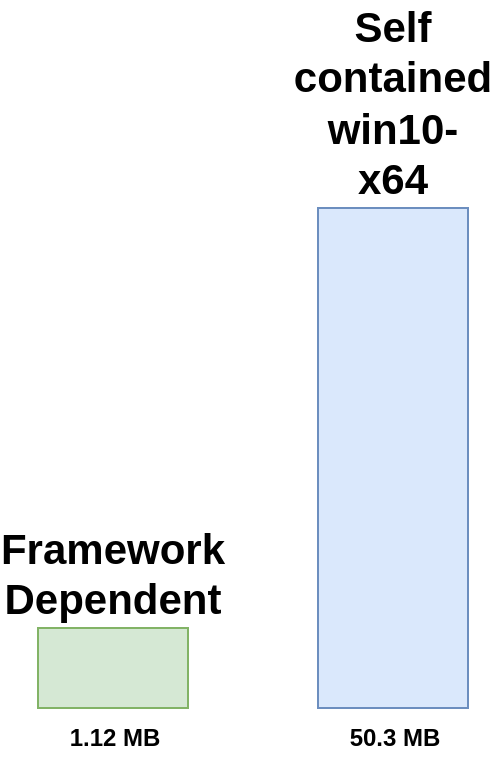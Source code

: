 <mxfile version="21.5.1" type="device">
  <diagram name="Page-1" id="cJaV48KdHmKIhFQZgLSJ">
    <mxGraphModel dx="792" dy="845" grid="1" gridSize="10" guides="1" tooltips="1" connect="1" arrows="1" fold="1" page="1" pageScale="1" pageWidth="850" pageHeight="1100" math="0" shadow="0">
      <root>
        <mxCell id="0" />
        <mxCell id="1" parent="0" />
        <mxCell id="Fiyprq57-akoup3DG2mR-1" value="Framework Dependent" style="rounded=0;whiteSpace=wrap;html=1;fillColor=#d5e8d4;strokeColor=#82b366;labelPosition=center;verticalLabelPosition=top;align=center;verticalAlign=bottom;fontStyle=1;fontSize=21;" vertex="1" parent="1">
          <mxGeometry x="270" y="500" width="75" height="40" as="geometry" />
        </mxCell>
        <mxCell id="Fiyprq57-akoup3DG2mR-2" value="Self contained win10-x64" style="rounded=0;whiteSpace=wrap;html=1;fillColor=#dae8fc;strokeColor=#6c8ebf;labelPosition=center;verticalLabelPosition=top;align=center;verticalAlign=bottom;fontStyle=1;fontSize=21;" vertex="1" parent="1">
          <mxGeometry x="410" y="290" width="75" height="250" as="geometry" />
        </mxCell>
        <mxCell id="Fiyprq57-akoup3DG2mR-3" value="1.12 MB" style="text;html=1;align=center;verticalAlign=middle;resizable=0;points=[];autosize=1;strokeColor=none;fillColor=none;fontStyle=1" vertex="1" parent="1">
          <mxGeometry x="272.5" y="540" width="70" height="30" as="geometry" />
        </mxCell>
        <mxCell id="Fiyprq57-akoup3DG2mR-4" value="50.3 MB" style="text;html=1;align=center;verticalAlign=middle;resizable=0;points=[];autosize=1;strokeColor=none;fillColor=none;fontStyle=1" vertex="1" parent="1">
          <mxGeometry x="412.5" y="540" width="70" height="30" as="geometry" />
        </mxCell>
      </root>
    </mxGraphModel>
  </diagram>
</mxfile>
